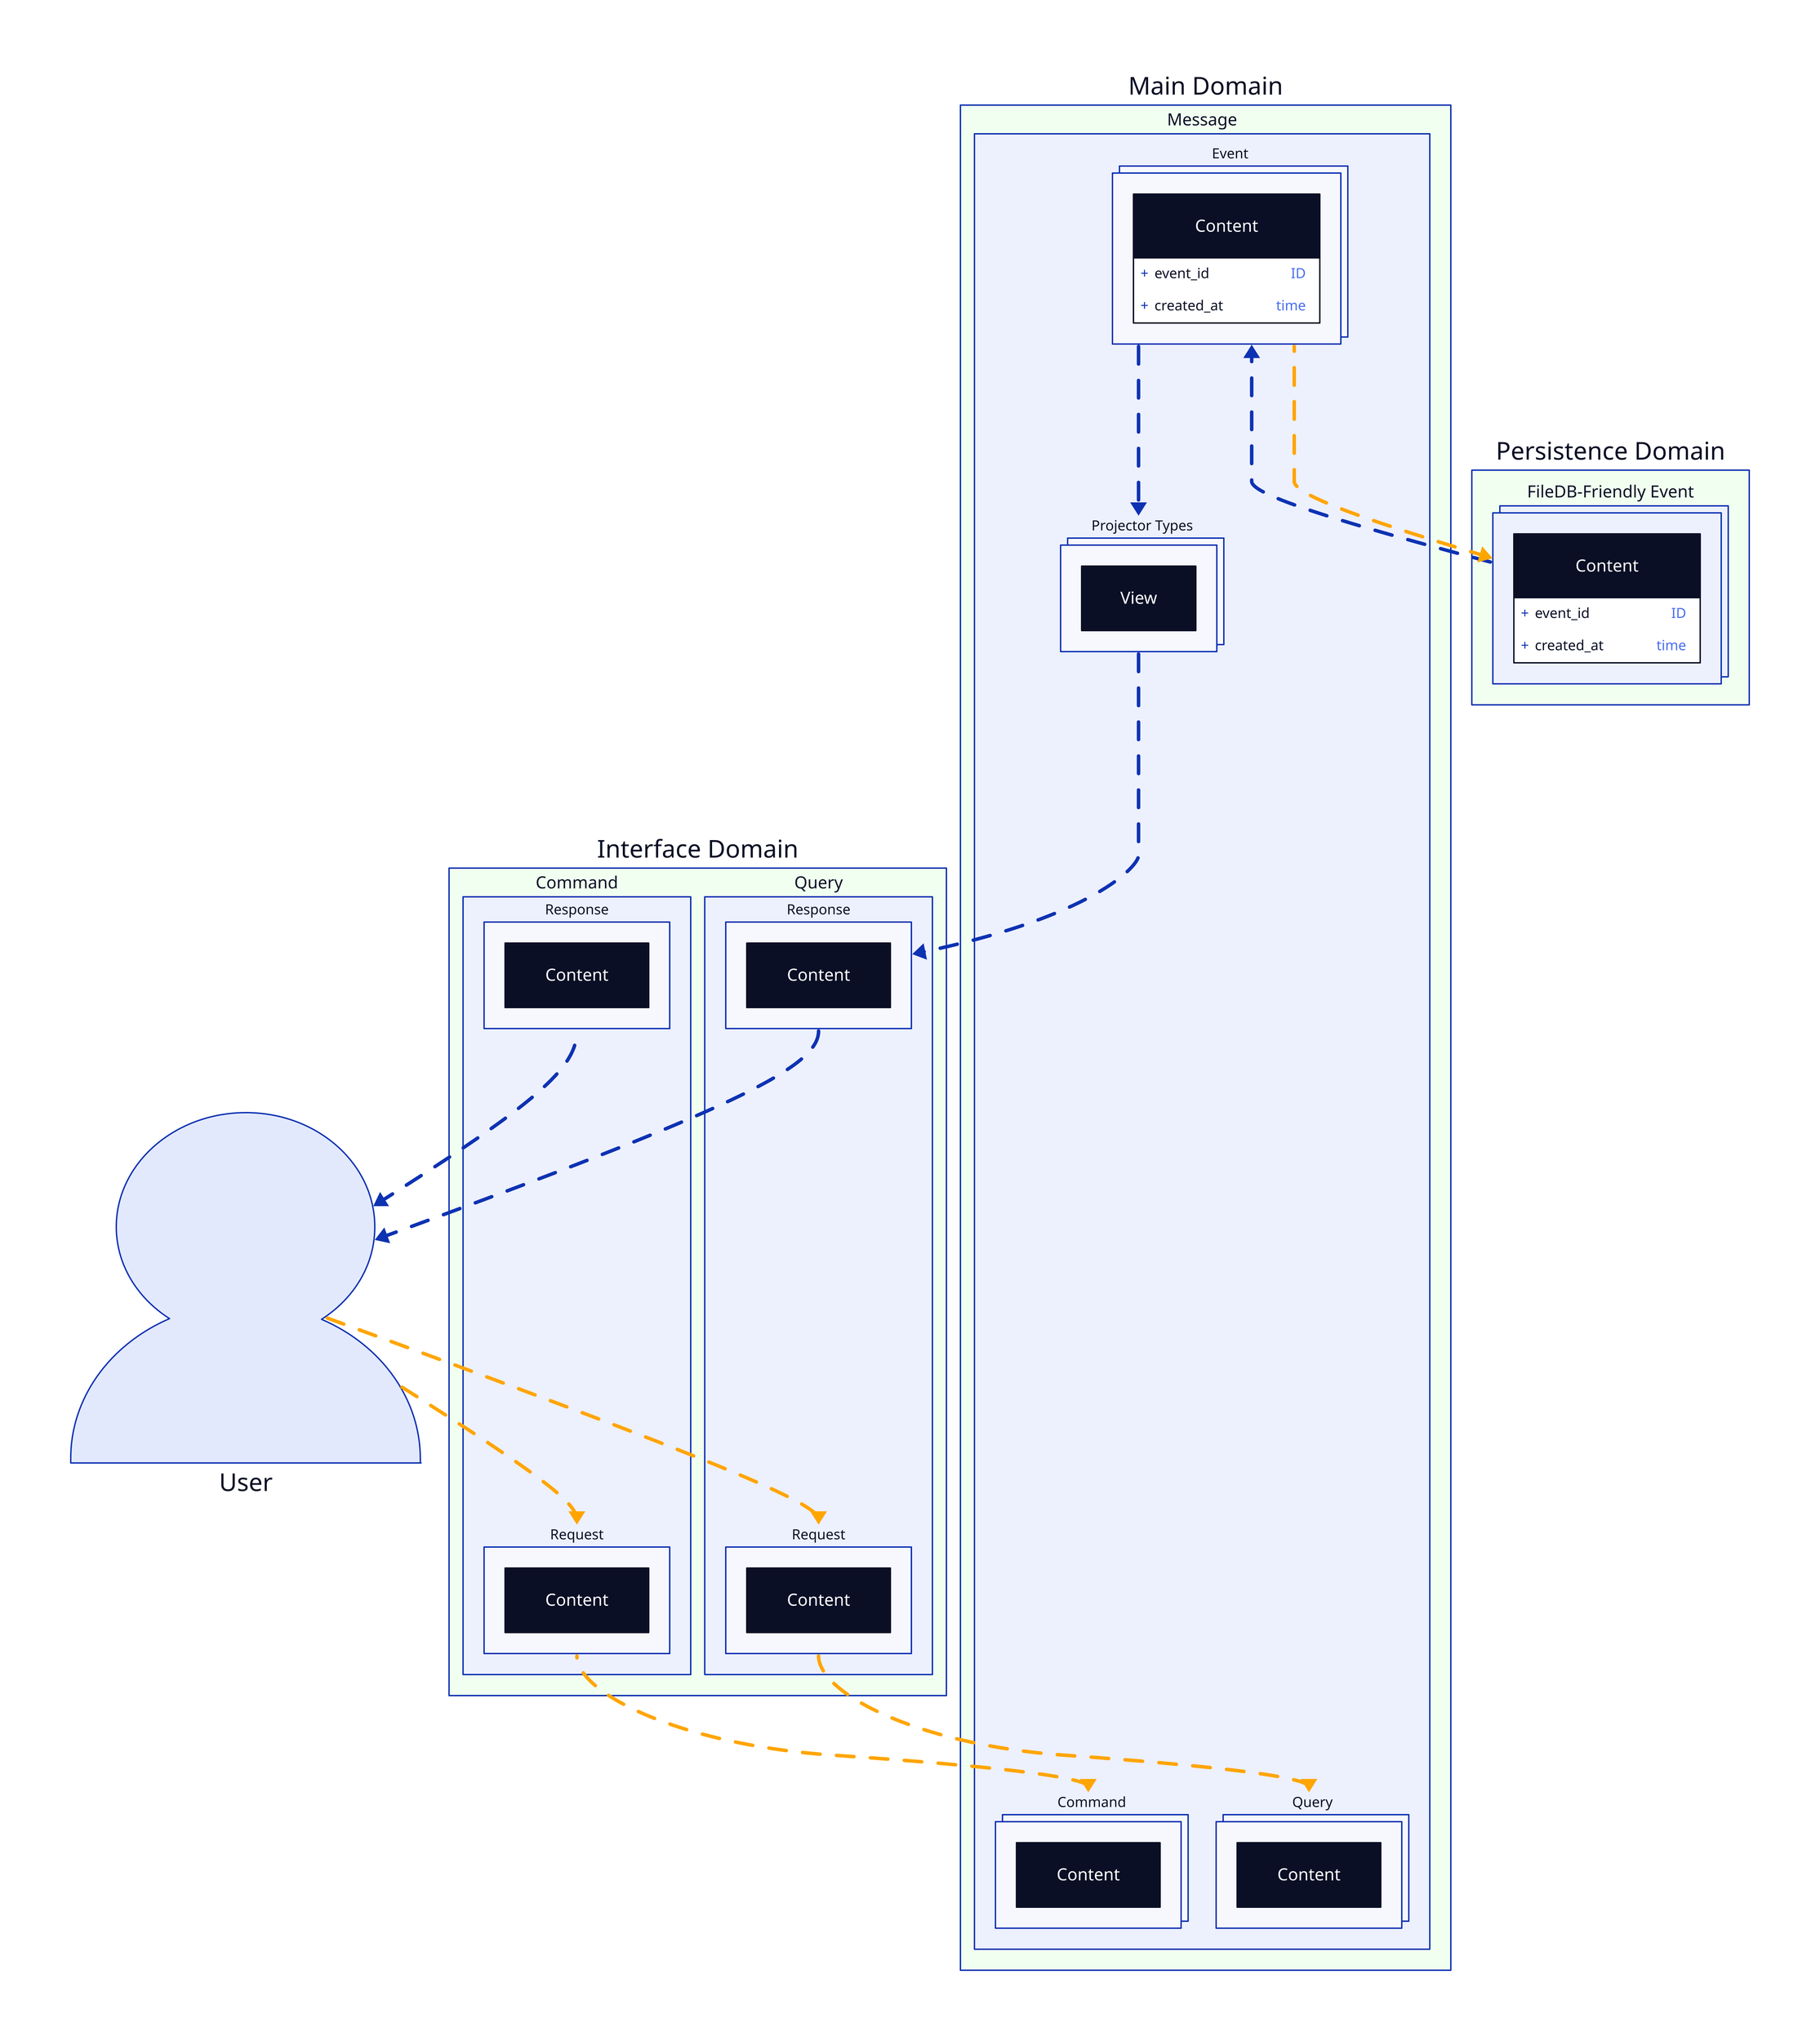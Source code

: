 direction: down


mdomain: Main Domain {
	style.font-size: 35
	style.fill: honeydew
}


mdomain.msg: Message {
	projector: Projector Types {
	style.multiple: true
		view: View {
			shape: class
		}
		
	}
}

mdomain.msg.event: Event {
	style.multiple: true

	content: Content {
		shape: class
		event_id: ID
		created_at: time
	}
	
}
mdomain.msg.event -> mdomain.msg.projector  {
	style.animated: true
	style.stroke-width: 5
}

mdomain.msg.command: Command {
	style.multiple: true

	content: Content {
		shape: class
	}
	
}

mdomain.msg.query: Query {
	style.multiple: true

	content: Content {
		shape: class
	}
	
}


pdomain: Persistence Domain {
	style.font-size: 35
	style.fill: honeydew
}

pdomain.filedb: FileDB-Friendly Event {
	style.multiple: true

	content: Content {
		shape: class
		event_id: ID
		created_at: time
	}

}

pdomain.filedb -> mdomain.msg.event {
	style.animated: true
	style.stroke-width: 5
}

pdomain.filedb <- mdomain.msg.event {
	style.animated: true
	style.stroke: orange 
	style.stroke-width: 5
}

idomain: Interface Domain {
	style.font-size: 35
	style.fill: honeydew

	command: Command {
		req: Request {
			content: Content {
				shape: class
			}
		}		

		res: Response {
			content: Content {
				shape: class
			}
		}		
	} 

	query: Query {
		req:  Request {
			content: Content {
				shape: class
			}
		}		
		res: Response {
			content: Content {
				shape: class
			}
		}		
		
	}
}

mdomain.msg.command <- idomain.command.req {
	style.animated: true
	style.stroke: orange
	style.stroke-width: 5
}

mdomain.msg.query <- idomain.query.req {
	style.animated: true
	style.stroke: orange
	style.stroke-width: 5
}

user: User {
	shape: person
	height: 500
	width: 500
	style.font-size: 35
} 

user -> idomain.query.req {
	style.animated: true
	style.stroke: orange
	style.stroke-width: 5
}

user -> idomain.command.req {
	style.animated: true
	style.stroke: orange
	style.stroke-width: 5
}

user <- idomain.query.res {
	style.animated: true
	style.stroke-width: 5
}


mdomain.msg.projector -> idomain.query.res {
	style.animated: true
	style.stroke-width: 5
}


user <- idomain.command.res {
	style.animated: true
	style.stroke-width: 5
}

